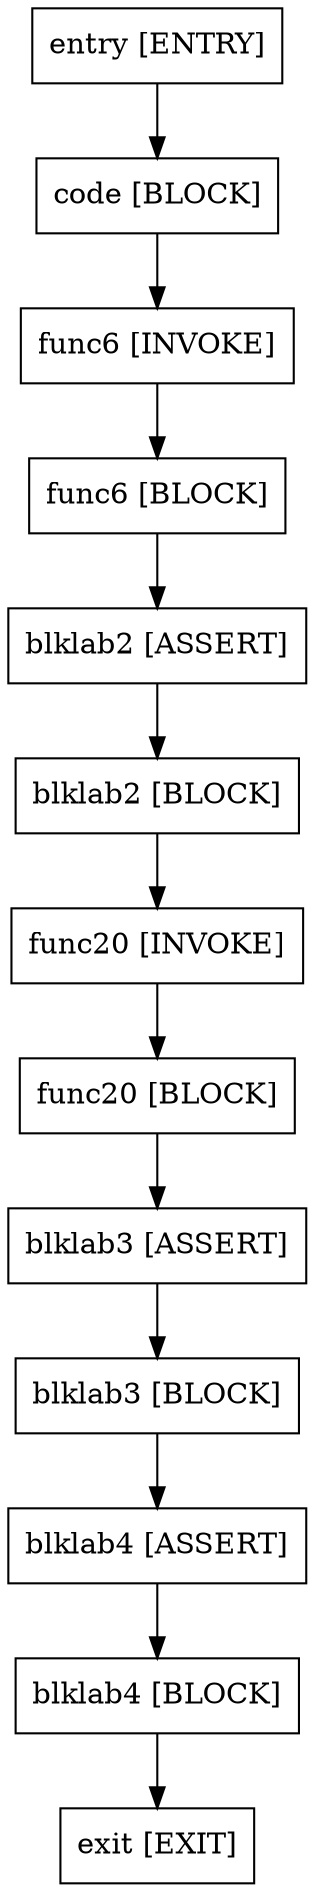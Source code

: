 digraph main{
"entry [ENTRY]"[shape=box];
"code [BLOCK]"[shape=box];
"func6 [INVOKE]"[shape=box];
"func6 [BLOCK]"[shape=box];
"blklab2 [ASSERT]"[shape=box];
"blklab2 [BLOCK]"[shape=box];
"func20 [INVOKE]"[shape=box];
"func20 [BLOCK]"[shape=box];
"blklab3 [ASSERT]"[shape=box];
"blklab3 [BLOCK]"[shape=box];
"blklab4 [ASSERT]"[shape=box];
"blklab4 [BLOCK]"[shape=box];
"exit [EXIT]"[shape=box];
"entry [ENTRY]"->"code [BLOCK]";
"code [BLOCK]"->"func6 [INVOKE]";
"func6 [INVOKE]"->"func6 [BLOCK]";
"func6 [BLOCK]"->"blklab2 [ASSERT]";
"blklab2 [ASSERT]"->"blklab2 [BLOCK]";
"blklab2 [BLOCK]"->"func20 [INVOKE]";
"func20 [INVOKE]"->"func20 [BLOCK]";
"func20 [BLOCK]"->"blklab3 [ASSERT]";
"blklab3 [ASSERT]"->"blklab3 [BLOCK]";
"blklab3 [BLOCK]"->"blklab4 [ASSERT]";
"blklab4 [ASSERT]"->"blklab4 [BLOCK]";
"blklab4 [BLOCK]"->"exit [EXIT]";

}
